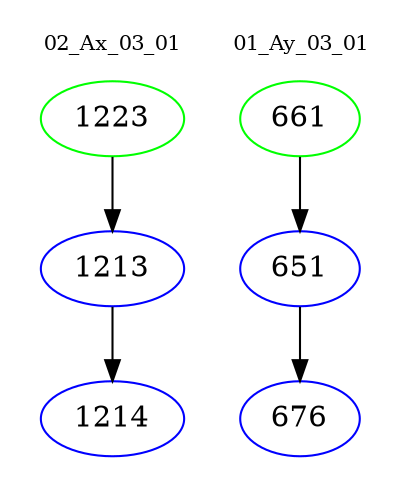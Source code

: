 digraph{
subgraph cluster_0 {
color = white
label = "02_Ax_03_01";
fontsize=10;
T0_1223 [label="1223", color="green"]
T0_1223 -> T0_1213 [color="black"]
T0_1213 [label="1213", color="blue"]
T0_1213 -> T0_1214 [color="black"]
T0_1214 [label="1214", color="blue"]
}
subgraph cluster_1 {
color = white
label = "01_Ay_03_01";
fontsize=10;
T1_661 [label="661", color="green"]
T1_661 -> T1_651 [color="black"]
T1_651 [label="651", color="blue"]
T1_651 -> T1_676 [color="black"]
T1_676 [label="676", color="blue"]
}
}
